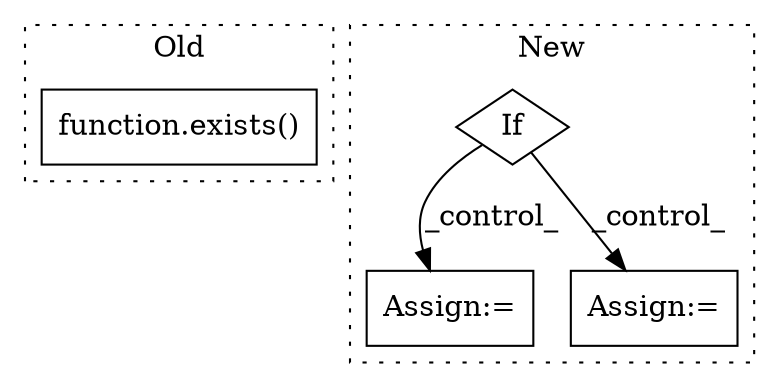 digraph G {
subgraph cluster0 {
1 [label="function.exists()" a="75" s="6836,6852" l="7,1" shape="box"];
label = "Old";
style="dotted";
}
subgraph cluster1 {
2 [label="If" a="96" s="5909,5925" l="3,14" shape="diamond"];
3 [label="Assign:=" a="68" s="6292" l="3" shape="box"];
4 [label="Assign:=" a="68" s="5948" l="3" shape="box"];
label = "New";
style="dotted";
}
2 -> 4 [label="_control_"];
2 -> 3 [label="_control_"];
}